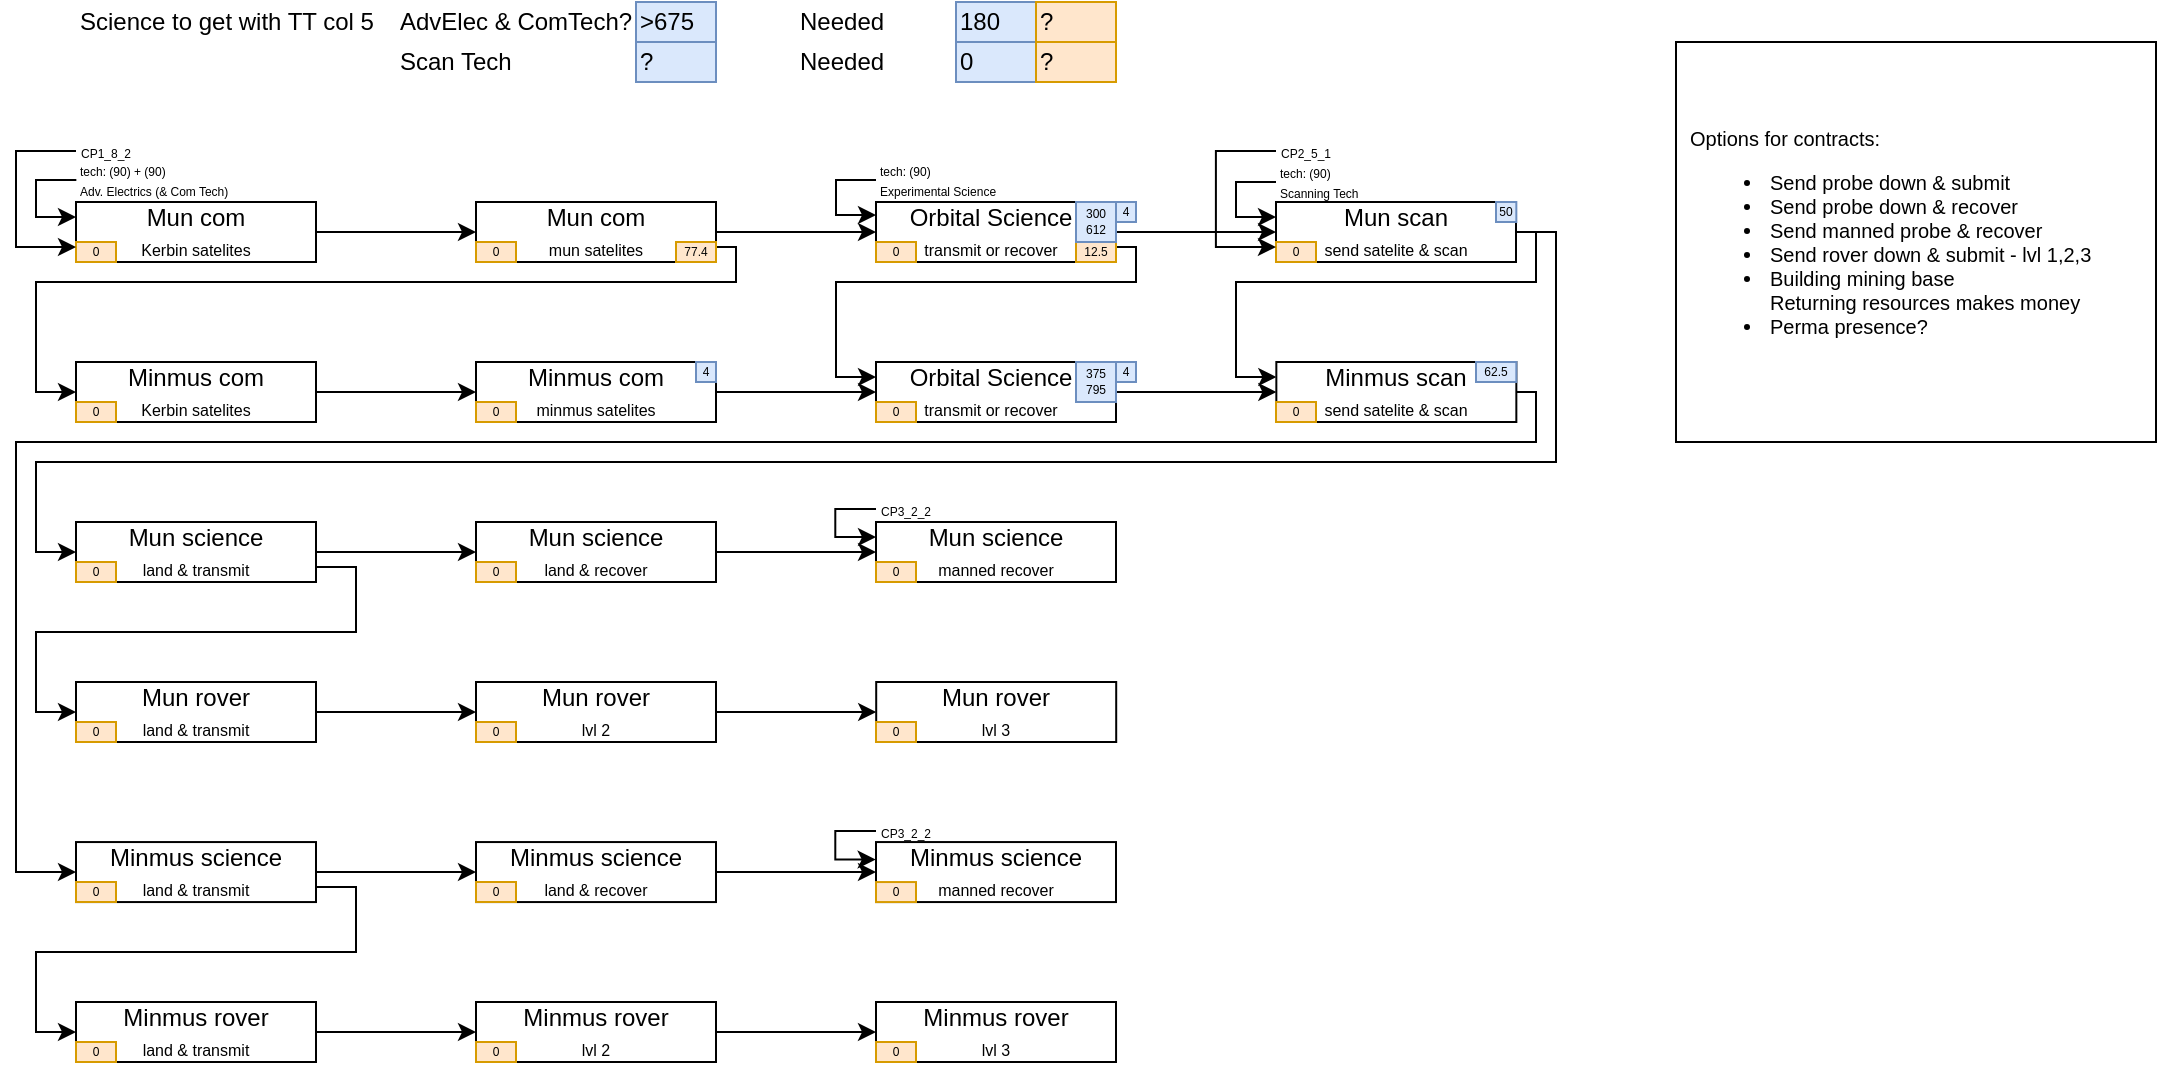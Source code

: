 <mxfile version="13.0.3" type="device"><diagram id="PF5I1SFKJDPYNKRaz8z-" name="Page-1"><mxGraphModel dx="1185" dy="685" grid="1" gridSize="10" guides="1" tooltips="1" connect="1" arrows="1" fold="1" page="1" pageScale="1" pageWidth="1169" pageHeight="827" math="0" shadow="0"><root><mxCell id="0"/><mxCell id="1" parent="0"/><mxCell id="aruIyMYqUh4-oi1N84CP-10" style="edgeStyle=orthogonalEdgeStyle;rounded=0;orthogonalLoop=1;jettySize=auto;html=1;exitX=1;exitY=0.5;exitDx=0;exitDy=0;entryX=0;entryY=0.5;entryDx=0;entryDy=0;" parent="1" source="aruIyMYqUh4-oi1N84CP-1" target="aruIyMYqUh4-oi1N84CP-6" edge="1"><mxGeometry relative="1" as="geometry"/></mxCell><mxCell id="aruIyMYqUh4-oi1N84CP-1" value="Mun com&lt;br&gt;&lt;span style=&quot;font-size: 8px&quot;&gt;Kerbin satelites&lt;/span&gt;" style="rounded=0;whiteSpace=wrap;html=1;" parent="1" vertex="1"><mxGeometry x="80" y="120" width="120" height="30" as="geometry"/></mxCell><mxCell id="aruIyMYqUh4-oi1N84CP-2" value="0" style="text;html=1;strokeColor=#d79b00;fillColor=#ffe6cc;align=center;verticalAlign=middle;whiteSpace=wrap;rounded=0;fontSize=6;" parent="1" vertex="1"><mxGeometry x="80" y="140" width="20" height="10" as="geometry"/></mxCell><mxCell id="aruIyMYqUh4-oi1N84CP-4" style="edgeStyle=orthogonalEdgeStyle;rounded=0;orthogonalLoop=1;jettySize=auto;html=1;exitX=0;exitY=0.5;exitDx=0;exitDy=0;entryX=0;entryY=0.25;entryDx=0;entryDy=0;" parent="1" source="aruIyMYqUh4-oi1N84CP-5" target="aruIyMYqUh4-oi1N84CP-1" edge="1"><mxGeometry relative="1" as="geometry"><Array as="points"><mxPoint x="60" y="109"/><mxPoint x="60" y="128"/></Array><mxPoint x="70" y="128" as="targetPoint"/></mxGeometry></mxCell><mxCell id="aruIyMYqUh4-oi1N84CP-5" value="&lt;font style=&quot;line-height: 100% ; font-size: 6px&quot;&gt;&lt;font style=&quot;font-size: 6px&quot;&gt;tech: (90) + (90)&lt;br&gt;&lt;/font&gt;Adv. Electrics (&amp;amp; Com Tech)&lt;br&gt;&lt;/font&gt;" style="text;html=1;align=left;verticalAlign=middle;whiteSpace=wrap;rounded=0;fontSize=8;spacing=2;" parent="1" vertex="1"><mxGeometry x="80.17" y="99" width="99.83" height="20" as="geometry"/></mxCell><mxCell id="ecVGz-0S6utpo6nOr0Sd-1" style="edgeStyle=orthogonalEdgeStyle;rounded=0;orthogonalLoop=1;jettySize=auto;html=1;exitX=1;exitY=0.75;exitDx=0;exitDy=0;entryX=0;entryY=0.5;entryDx=0;entryDy=0;" parent="1" source="aruIyMYqUh4-oi1N84CP-6" target="aruIyMYqUh4-oi1N84CP-12" edge="1"><mxGeometry relative="1" as="geometry"><Array as="points"><mxPoint x="410" y="143"/><mxPoint x="410" y="160"/><mxPoint x="60" y="160"/><mxPoint x="60" y="215"/></Array></mxGeometry></mxCell><mxCell id="ecVGz-0S6utpo6nOr0Sd-2" style="edgeStyle=orthogonalEdgeStyle;rounded=0;orthogonalLoop=1;jettySize=auto;html=1;exitX=1;exitY=0.5;exitDx=0;exitDy=0;entryX=0;entryY=0.5;entryDx=0;entryDy=0;" parent="1" source="aruIyMYqUh4-oi1N84CP-6" target="aruIyMYqUh4-oi1N84CP-17" edge="1"><mxGeometry relative="1" as="geometry"/></mxCell><mxCell id="aruIyMYqUh4-oi1N84CP-6" value="Mun com&lt;br&gt;&lt;span style=&quot;font-size: 8px&quot;&gt;mun satelites&lt;/span&gt;" style="rounded=0;whiteSpace=wrap;html=1;" parent="1" vertex="1"><mxGeometry x="280" y="120" width="120" height="30" as="geometry"/></mxCell><mxCell id="aruIyMYqUh4-oi1N84CP-7" value="0" style="text;html=1;strokeColor=#d79b00;fillColor=#ffe6cc;align=center;verticalAlign=middle;whiteSpace=wrap;rounded=0;fontSize=6;" parent="1" vertex="1"><mxGeometry x="280" y="140" width="20" height="10" as="geometry"/></mxCell><mxCell id="aruIyMYqUh4-oi1N84CP-11" style="edgeStyle=orthogonalEdgeStyle;rounded=0;orthogonalLoop=1;jettySize=auto;html=1;exitX=1;exitY=0.5;exitDx=0;exitDy=0;entryX=0;entryY=0.5;entryDx=0;entryDy=0;" parent="1" source="aruIyMYqUh4-oi1N84CP-12" target="aruIyMYqUh4-oi1N84CP-14" edge="1"><mxGeometry relative="1" as="geometry"/></mxCell><mxCell id="aruIyMYqUh4-oi1N84CP-12" value="Minmus com&lt;br&gt;&lt;span style=&quot;font-size: 8px&quot;&gt;Kerbin satelites&lt;/span&gt;" style="rounded=0;whiteSpace=wrap;html=1;" parent="1" vertex="1"><mxGeometry x="80" y="200" width="120" height="30" as="geometry"/></mxCell><mxCell id="aruIyMYqUh4-oi1N84CP-13" value="0" style="text;html=1;strokeColor=#d79b00;fillColor=#ffe6cc;align=center;verticalAlign=middle;whiteSpace=wrap;rounded=0;fontSize=6;" parent="1" vertex="1"><mxGeometry x="80" y="220" width="20" height="10" as="geometry"/></mxCell><mxCell id="ecVGz-0S6utpo6nOr0Sd-5" style="edgeStyle=orthogonalEdgeStyle;rounded=0;orthogonalLoop=1;jettySize=auto;html=1;exitX=1;exitY=0.5;exitDx=0;exitDy=0;entryX=0;entryY=0.5;entryDx=0;entryDy=0;" parent="1" source="aruIyMYqUh4-oi1N84CP-14" target="aruIyMYqUh4-oi1N84CP-19" edge="1"><mxGeometry relative="1" as="geometry"/></mxCell><mxCell id="aruIyMYqUh4-oi1N84CP-14" value="Minmus com&lt;br&gt;&lt;span style=&quot;font-size: 8px&quot;&gt;minmus satelites&lt;/span&gt;" style="rounded=0;whiteSpace=wrap;html=1;" parent="1" vertex="1"><mxGeometry x="280" y="200" width="120" height="30" as="geometry"/></mxCell><mxCell id="aruIyMYqUh4-oi1N84CP-15" value="0" style="text;html=1;strokeColor=#d79b00;fillColor=#ffe6cc;align=center;verticalAlign=middle;whiteSpace=wrap;rounded=0;fontSize=6;" parent="1" vertex="1"><mxGeometry x="280" y="220" width="20" height="10" as="geometry"/></mxCell><mxCell id="ecVGz-0S6utpo6nOr0Sd-3" style="edgeStyle=orthogonalEdgeStyle;rounded=0;orthogonalLoop=1;jettySize=auto;html=1;exitX=1;exitY=0.5;exitDx=0;exitDy=0;entryX=0;entryY=0.5;entryDx=0;entryDy=0;" parent="1" source="aruIyMYqUh4-oi1N84CP-17" target="aruIyMYqUh4-oi1N84CP-23" edge="1"><mxGeometry relative="1" as="geometry"/></mxCell><mxCell id="ecVGz-0S6utpo6nOr0Sd-4" style="edgeStyle=orthogonalEdgeStyle;rounded=0;orthogonalLoop=1;jettySize=auto;html=1;exitX=1;exitY=0.75;exitDx=0;exitDy=0;entryX=0;entryY=0.25;entryDx=0;entryDy=0;" parent="1" source="aruIyMYqUh4-oi1N84CP-17" target="aruIyMYqUh4-oi1N84CP-19" edge="1"><mxGeometry relative="1" as="geometry"><Array as="points"><mxPoint x="610" y="143"/><mxPoint x="610" y="160"/><mxPoint x="460" y="160"/><mxPoint x="460" y="207"/></Array></mxGeometry></mxCell><mxCell id="aruIyMYqUh4-oi1N84CP-17" value="Orbital Science&lt;br&gt;&lt;span style=&quot;font-size: 8px&quot;&gt;transmit or recover&lt;/span&gt;" style="rounded=0;whiteSpace=wrap;html=1;spacingLeft=-5;" parent="1" vertex="1"><mxGeometry x="480" y="120" width="120" height="30" as="geometry"/></mxCell><mxCell id="aruIyMYqUh4-oi1N84CP-18" value="0" style="text;html=1;strokeColor=#d79b00;fillColor=#ffe6cc;align=center;verticalAlign=middle;whiteSpace=wrap;rounded=0;fontSize=6;" parent="1" vertex="1"><mxGeometry x="480" y="140" width="20" height="10" as="geometry"/></mxCell><mxCell id="ecVGz-0S6utpo6nOr0Sd-7" style="edgeStyle=orthogonalEdgeStyle;rounded=0;orthogonalLoop=1;jettySize=auto;html=1;exitX=1;exitY=0.5;exitDx=0;exitDy=0;entryX=0;entryY=0.5;entryDx=0;entryDy=0;" parent="1" source="aruIyMYqUh4-oi1N84CP-19" target="aruIyMYqUh4-oi1N84CP-29" edge="1"><mxGeometry relative="1" as="geometry"/></mxCell><mxCell id="aruIyMYqUh4-oi1N84CP-19" value="Orbital Science&lt;br&gt;&lt;span style=&quot;font-size: 8px&quot;&gt;transmit or recover&lt;/span&gt;" style="rounded=0;whiteSpace=wrap;html=1;spacingLeft=-5;" parent="1" vertex="1"><mxGeometry x="480" y="200" width="120" height="30" as="geometry"/></mxCell><mxCell id="aruIyMYqUh4-oi1N84CP-22" value="0" style="text;html=1;strokeColor=#d79b00;fillColor=#ffe6cc;align=center;verticalAlign=middle;whiteSpace=wrap;rounded=0;fontSize=6;" parent="1" vertex="1"><mxGeometry x="480" y="220" width="20" height="10" as="geometry"/></mxCell><mxCell id="ecVGz-0S6utpo6nOr0Sd-6" style="edgeStyle=orthogonalEdgeStyle;rounded=0;orthogonalLoop=1;jettySize=auto;html=1;exitX=1;exitY=0.5;exitDx=0;exitDy=0;entryX=0;entryY=0.25;entryDx=0;entryDy=0;" parent="1" source="aruIyMYqUh4-oi1N84CP-23" target="aruIyMYqUh4-oi1N84CP-29" edge="1"><mxGeometry relative="1" as="geometry"><Array as="points"><mxPoint x="810" y="135"/><mxPoint x="810" y="160"/><mxPoint x="660" y="160"/><mxPoint x="660" y="207"/></Array></mxGeometry></mxCell><mxCell id="NBybClgbumrLVVxr1XV5-14" style="edgeStyle=orthogonalEdgeStyle;rounded=0;orthogonalLoop=1;jettySize=auto;html=1;exitX=1;exitY=0.5;exitDx=0;exitDy=0;entryX=0;entryY=0.5;entryDx=0;entryDy=0;" edge="1" parent="1" source="aruIyMYqUh4-oi1N84CP-23" target="NBybClgbumrLVVxr1XV5-4"><mxGeometry relative="1" as="geometry"><Array as="points"><mxPoint x="820" y="135"/><mxPoint x="820" y="250"/><mxPoint x="60" y="250"/><mxPoint x="60" y="295"/></Array></mxGeometry></mxCell><mxCell id="aruIyMYqUh4-oi1N84CP-23" value="Mun scan&lt;br&gt;&lt;span style=&quot;font-size: 8px&quot;&gt;send satelite &amp;amp; scan&lt;/span&gt;" style="rounded=0;whiteSpace=wrap;html=1;" parent="1" vertex="1"><mxGeometry x="680" y="120" width="120" height="30" as="geometry"/></mxCell><mxCell id="aruIyMYqUh4-oi1N84CP-24" value="0" style="text;html=1;strokeColor=#d79b00;fillColor=#ffe6cc;align=center;verticalAlign=middle;whiteSpace=wrap;rounded=0;fontSize=6;" parent="1" vertex="1"><mxGeometry x="680" y="140" width="20" height="10" as="geometry"/></mxCell><mxCell id="aruIyMYqUh4-oi1N84CP-25" style="edgeStyle=orthogonalEdgeStyle;rounded=0;orthogonalLoop=1;jettySize=auto;html=1;exitX=0;exitY=0.5;exitDx=0;exitDy=0;entryX=0;entryY=0.25;entryDx=0;entryDy=0;" parent="1" source="aruIyMYqUh4-oi1N84CP-26" target="aruIyMYqUh4-oi1N84CP-23" edge="1"><mxGeometry relative="1" as="geometry"><Array as="points"><mxPoint x="660" y="110"/><mxPoint x="660" y="127"/></Array><mxPoint x="670" y="128" as="targetPoint"/></mxGeometry></mxCell><mxCell id="aruIyMYqUh4-oi1N84CP-26" value="&lt;font style=&quot;line-height: 100% ; font-size: 6px&quot;&gt;&lt;font style=&quot;font-size: 6px&quot;&gt;tech: (90)&lt;br&gt;&lt;/font&gt;Scanning Tech&lt;br&gt;&lt;/font&gt;" style="text;html=1;align=left;verticalAlign=middle;whiteSpace=wrap;rounded=0;fontSize=8;spacing=2;" parent="1" vertex="1"><mxGeometry x="680" y="100" width="119.83" height="20" as="geometry"/></mxCell><mxCell id="NBybClgbumrLVVxr1XV5-15" style="edgeStyle=orthogonalEdgeStyle;rounded=0;orthogonalLoop=1;jettySize=auto;html=1;exitX=1;exitY=0.5;exitDx=0;exitDy=0;entryX=0;entryY=0.5;entryDx=0;entryDy=0;" edge="1" parent="1" source="aruIyMYqUh4-oi1N84CP-29" target="NBybClgbumrLVVxr1XV5-2"><mxGeometry relative="1" as="geometry"><Array as="points"><mxPoint x="810" y="215"/><mxPoint x="810" y="240"/><mxPoint x="50" y="240"/><mxPoint x="50" y="455"/></Array></mxGeometry></mxCell><mxCell id="aruIyMYqUh4-oi1N84CP-29" value="Minmus scan&lt;br&gt;&lt;span style=&quot;font-size: 8px&quot;&gt;send satelite &amp;amp; scan&lt;/span&gt;" style="rounded=0;whiteSpace=wrap;html=1;" parent="1" vertex="1"><mxGeometry x="680.17" y="200" width="120" height="30" as="geometry"/></mxCell><mxCell id="aruIyMYqUh4-oi1N84CP-31" value="0" style="text;html=1;strokeColor=#d79b00;fillColor=#ffe6cc;align=center;verticalAlign=middle;whiteSpace=wrap;rounded=0;fontSize=6;" parent="1" vertex="1"><mxGeometry x="680" y="220" width="20" height="10" as="geometry"/></mxCell><mxCell id="KdG9kF5DjLLoERDSMT-q-3" value="Science to get with TT col 5" style="text;html=1;strokeColor=none;fillColor=none;align=left;verticalAlign=middle;whiteSpace=wrap;rounded=0;fontColor=#000000;" parent="1" vertex="1"><mxGeometry x="80" y="20" width="160" height="20" as="geometry"/></mxCell><mxCell id="KdG9kF5DjLLoERDSMT-q-4" value="&amp;gt;675" style="text;html=1;strokeColor=#6c8ebf;fillColor=#dae8fc;align=left;verticalAlign=middle;whiteSpace=wrap;rounded=0;" parent="1" vertex="1"><mxGeometry x="360" y="20" width="40" height="20" as="geometry"/></mxCell><mxCell id="KdG9kF5DjLLoERDSMT-q-7" value="Needed" style="text;html=1;strokeColor=none;fillColor=none;align=left;verticalAlign=middle;whiteSpace=wrap;rounded=0;fontColor=#000000;" parent="1" vertex="1"><mxGeometry x="440" y="20" width="80" height="20" as="geometry"/></mxCell><mxCell id="KdG9kF5DjLLoERDSMT-q-8" value="180" style="text;html=1;strokeColor=#6c8ebf;fillColor=#dae8fc;align=left;verticalAlign=middle;whiteSpace=wrap;rounded=0;" parent="1" vertex="1"><mxGeometry x="520" y="20" width="40" height="20" as="geometry"/></mxCell><mxCell id="KdG9kF5DjLLoERDSMT-q-9" value="AdvElec &amp;amp; ComTech?" style="text;html=1;strokeColor=none;fillColor=none;align=left;verticalAlign=middle;whiteSpace=wrap;rounded=0;fontColor=#000000;" parent="1" vertex="1"><mxGeometry x="240" y="20" width="120" height="20" as="geometry"/></mxCell><mxCell id="KdG9kF5DjLLoERDSMT-q-10" value="?" style="text;html=1;strokeColor=#d79b00;fillColor=#ffe6cc;align=left;verticalAlign=middle;whiteSpace=wrap;rounded=0;" parent="1" vertex="1"><mxGeometry x="560" y="20" width="40" height="20" as="geometry"/></mxCell><mxCell id="KdG9kF5DjLLoERDSMT-q-11" value="Scan Tech" style="text;html=1;strokeColor=none;fillColor=none;align=left;verticalAlign=middle;whiteSpace=wrap;rounded=0;fontColor=#000000;" parent="1" vertex="1"><mxGeometry x="240.17" y="40" width="120" height="20" as="geometry"/></mxCell><mxCell id="KdG9kF5DjLLoERDSMT-q-12" value="?" style="text;html=1;strokeColor=#6c8ebf;fillColor=#dae8fc;align=left;verticalAlign=middle;whiteSpace=wrap;rounded=0;" parent="1" vertex="1"><mxGeometry x="360" y="40" width="40" height="20" as="geometry"/></mxCell><mxCell id="KdG9kF5DjLLoERDSMT-q-13" value="0" style="text;html=1;strokeColor=#6c8ebf;fillColor=#dae8fc;align=left;verticalAlign=middle;whiteSpace=wrap;rounded=0;" parent="1" vertex="1"><mxGeometry x="520" y="40" width="40" height="20" as="geometry"/></mxCell><mxCell id="KdG9kF5DjLLoERDSMT-q-14" value="?" style="text;html=1;strokeColor=#d79b00;fillColor=#ffe6cc;align=left;verticalAlign=middle;whiteSpace=wrap;rounded=0;" parent="1" vertex="1"><mxGeometry x="560" y="40" width="40" height="20" as="geometry"/></mxCell><mxCell id="KdG9kF5DjLLoERDSMT-q-15" value="Needed" style="text;html=1;strokeColor=none;fillColor=none;align=left;verticalAlign=middle;whiteSpace=wrap;rounded=0;fontColor=#000000;" parent="1" vertex="1"><mxGeometry x="440" y="40" width="80" height="20" as="geometry"/></mxCell><mxCell id="KdG9kF5DjLLoERDSMT-q-18" style="edgeStyle=orthogonalEdgeStyle;rounded=0;orthogonalLoop=1;jettySize=auto;html=1;exitX=0;exitY=0.5;exitDx=0;exitDy=0;entryX=0;entryY=0.75;entryDx=0;entryDy=0;" parent="1" source="KdG9kF5DjLLoERDSMT-q-19" edge="1"><mxGeometry relative="1" as="geometry"><mxPoint x="80" y="142.5" as="targetPoint"/><Array as="points"><mxPoint x="50" y="95"/><mxPoint x="50" y="142"/></Array></mxGeometry></mxCell><mxCell id="KdG9kF5DjLLoERDSMT-q-19" value="&lt;span style=&quot;font-size: 6px ; text-align: left&quot;&gt;CP1_8_2&lt;/span&gt;" style="text;html=1;strokeColor=none;fillColor=none;align=center;verticalAlign=middle;whiteSpace=wrap;rounded=0;fontSize=8;" parent="1" vertex="1"><mxGeometry x="80" y="90" width="30" height="9" as="geometry"/></mxCell><mxCell id="ieQLy_O9Dd4uZMjYwNmu-3" value="77.4" style="text;html=1;strokeColor=#d79b00;fillColor=#ffe6cc;align=center;verticalAlign=middle;whiteSpace=wrap;rounded=0;fontSize=6;" parent="1" vertex="1"><mxGeometry x="380" y="140" width="20" height="10" as="geometry"/></mxCell><mxCell id="ieQLy_O9Dd4uZMjYwNmu-4" value="4" style="text;html=1;strokeColor=#6c8ebf;fillColor=#dae8fc;align=center;verticalAlign=middle;whiteSpace=wrap;rounded=0;fontSize=6;" parent="1" vertex="1"><mxGeometry x="600" y="120" width="10" height="10" as="geometry"/></mxCell><mxCell id="ieQLy_O9Dd4uZMjYwNmu-5" style="edgeStyle=orthogonalEdgeStyle;rounded=0;orthogonalLoop=1;jettySize=auto;html=1;exitX=0;exitY=0.5;exitDx=0;exitDy=0;entryX=0;entryY=0.25;entryDx=0;entryDy=0;" parent="1" source="ieQLy_O9Dd4uZMjYwNmu-6" edge="1"><mxGeometry relative="1" as="geometry"><Array as="points"><mxPoint x="460" y="109"/><mxPoint x="460" y="126"/></Array><mxPoint x="480" y="126.5" as="targetPoint"/></mxGeometry></mxCell><mxCell id="ieQLy_O9Dd4uZMjYwNmu-6" value="&lt;font style=&quot;line-height: 100% ; font-size: 6px&quot;&gt;&lt;font style=&quot;font-size: 6px&quot;&gt;tech: (90)&lt;br&gt;&lt;/font&gt;Experimental Science&lt;br&gt;&lt;/font&gt;" style="text;html=1;align=left;verticalAlign=middle;whiteSpace=wrap;rounded=0;fontSize=8;spacing=2;" parent="1" vertex="1"><mxGeometry x="480" y="99" width="119.83" height="20" as="geometry"/></mxCell><mxCell id="ieQLy_O9Dd4uZMjYwNmu-7" value="12.5" style="text;html=1;strokeColor=#d79b00;fillColor=#ffe6cc;align=center;verticalAlign=middle;whiteSpace=wrap;rounded=0;fontSize=6;" parent="1" vertex="1"><mxGeometry x="580" y="140" width="20" height="10" as="geometry"/></mxCell><mxCell id="ieQLy_O9Dd4uZMjYwNmu-9" value="300&lt;br&gt;612" style="text;html=1;strokeColor=#6c8ebf;fillColor=#dae8fc;align=center;verticalAlign=middle;whiteSpace=wrap;rounded=0;fontSize=6;" parent="1" vertex="1"><mxGeometry x="580" y="120" width="20" height="20" as="geometry"/></mxCell><mxCell id="ieQLy_O9Dd4uZMjYwNmu-10" value="375&lt;br&gt;795" style="text;html=1;strokeColor=#6c8ebf;fillColor=#dae8fc;align=center;verticalAlign=middle;whiteSpace=wrap;rounded=0;fontSize=6;" parent="1" vertex="1"><mxGeometry x="580" y="200" width="20" height="20" as="geometry"/></mxCell><mxCell id="ieQLy_O9Dd4uZMjYwNmu-11" style="edgeStyle=orthogonalEdgeStyle;rounded=0;orthogonalLoop=1;jettySize=auto;html=1;exitX=0;exitY=0.5;exitDx=0;exitDy=0;entryX=0;entryY=0.75;entryDx=0;entryDy=0;" parent="1" source="ieQLy_O9Dd4uZMjYwNmu-12" edge="1"><mxGeometry relative="1" as="geometry"><mxPoint x="679.97" y="142.5" as="targetPoint"/><Array as="points"><mxPoint x="649.97" y="95"/><mxPoint x="649.97" y="142"/></Array></mxGeometry></mxCell><mxCell id="ieQLy_O9Dd4uZMjYwNmu-12" value="&lt;span style=&quot;font-size: 6px ; text-align: left&quot;&gt;CP2_5_1&lt;/span&gt;" style="text;html=1;strokeColor=none;fillColor=none;align=center;verticalAlign=middle;whiteSpace=wrap;rounded=0;fontSize=8;" parent="1" vertex="1"><mxGeometry x="680" y="90" width="30" height="9" as="geometry"/></mxCell><mxCell id="OFagyIPy4Ug63H3YDO9m-3" value="4" style="text;html=1;strokeColor=#6c8ebf;fillColor=#dae8fc;align=center;verticalAlign=middle;whiteSpace=wrap;rounded=0;fontSize=6;" parent="1" vertex="1"><mxGeometry x="390" y="200" width="10" height="10" as="geometry"/></mxCell><mxCell id="2pKfKb4IfcIpptLe-5Yb-1" value="4" style="text;html=1;strokeColor=#6c8ebf;fillColor=#dae8fc;align=center;verticalAlign=middle;whiteSpace=wrap;rounded=0;fontSize=6;" parent="1" vertex="1"><mxGeometry x="600" y="200" width="10" height="10" as="geometry"/></mxCell><mxCell id="2pKfKb4IfcIpptLe-5Yb-2" value="50" style="text;html=1;strokeColor=#6c8ebf;fillColor=#dae8fc;align=center;verticalAlign=middle;whiteSpace=wrap;rounded=0;fontSize=6;" parent="1" vertex="1"><mxGeometry x="790" y="120" width="10.17" height="10" as="geometry"/></mxCell><mxCell id="2pKfKb4IfcIpptLe-5Yb-3" value="62.5" style="text;html=1;strokeColor=#6c8ebf;fillColor=#dae8fc;align=center;verticalAlign=middle;whiteSpace=wrap;rounded=0;fontSize=6;" parent="1" vertex="1"><mxGeometry x="780" y="200" width="20.17" height="10" as="geometry"/></mxCell><mxCell id="NBybClgbumrLVVxr1XV5-1" value="&lt;font style=&quot;font-size: 10px&quot;&gt;Options for contracts:&lt;br style=&quot;font-size: 10px&quot;&gt;&lt;/font&gt;&lt;ul style=&quot;font-size: 10px&quot;&gt;&lt;li style=&quot;font-size: 10px&quot;&gt;Send probe down &amp;amp; submit&lt;/li&gt;&lt;li style=&quot;font-size: 10px&quot;&gt;Send probe down &amp;amp; recover&lt;/li&gt;&lt;li&gt;Send manned probe &amp;amp; recover&lt;/li&gt;&lt;li&gt;Send rover down &amp;amp; submit - lvl 1,2,3&lt;/li&gt;&lt;li&gt;Building mining base&lt;br&gt;Returning resources makes money&lt;/li&gt;&lt;li&gt;Perma presence?&lt;/li&gt;&lt;/ul&gt;" style="rounded=0;whiteSpace=wrap;html=1;align=left;fontSize=10;spacingLeft=5;" vertex="1" parent="1"><mxGeometry x="880" y="40" width="240" height="200" as="geometry"/></mxCell><mxCell id="NBybClgbumrLVVxr1XV5-29" style="edgeStyle=orthogonalEdgeStyle;rounded=0;orthogonalLoop=1;jettySize=auto;html=1;exitX=1;exitY=0.75;exitDx=0;exitDy=0;entryX=0;entryY=0.5;entryDx=0;entryDy=0;" edge="1" parent="1" source="NBybClgbumrLVVxr1XV5-2" target="NBybClgbumrLVVxr1XV5-26"><mxGeometry relative="1" as="geometry"/></mxCell><mxCell id="NBybClgbumrLVVxr1XV5-2" value="Minmus science&lt;br&gt;&lt;span style=&quot;font-size: 8px&quot;&gt;land &amp;amp; transmit&lt;/span&gt;" style="rounded=0;whiteSpace=wrap;html=1;" vertex="1" parent="1"><mxGeometry x="80" y="440.03" width="120" height="30" as="geometry"/></mxCell><mxCell id="NBybClgbumrLVVxr1XV5-3" value="0" style="text;html=1;strokeColor=#d79b00;fillColor=#ffe6cc;align=center;verticalAlign=middle;whiteSpace=wrap;rounded=0;fontSize=6;" vertex="1" parent="1"><mxGeometry x="80" y="460" width="20" height="10" as="geometry"/></mxCell><mxCell id="NBybClgbumrLVVxr1XV5-28" style="edgeStyle=orthogonalEdgeStyle;rounded=0;orthogonalLoop=1;jettySize=auto;html=1;exitX=1;exitY=0.75;exitDx=0;exitDy=0;entryX=0;entryY=0.5;entryDx=0;entryDy=0;" edge="1" parent="1" source="NBybClgbumrLVVxr1XV5-4" target="NBybClgbumrLVVxr1XV5-24"><mxGeometry relative="1" as="geometry"/></mxCell><mxCell id="NBybClgbumrLVVxr1XV5-4" value="Mun science&lt;br&gt;&lt;span style=&quot;font-size: 8px&quot;&gt;land &amp;amp; transmit&lt;/span&gt;" style="rounded=0;whiteSpace=wrap;html=1;" vertex="1" parent="1"><mxGeometry x="80" y="280" width="120" height="30" as="geometry"/></mxCell><mxCell id="NBybClgbumrLVVxr1XV5-5" value="0" style="text;html=1;strokeColor=#d79b00;fillColor=#ffe6cc;align=center;verticalAlign=middle;whiteSpace=wrap;rounded=0;fontSize=6;" vertex="1" parent="1"><mxGeometry x="80" y="300" width="20" height="10" as="geometry"/></mxCell><mxCell id="NBybClgbumrLVVxr1XV5-19" style="edgeStyle=orthogonalEdgeStyle;rounded=0;orthogonalLoop=1;jettySize=auto;html=1;exitX=1;exitY=0.5;exitDx=0;exitDy=0;entryX=0;entryY=0.5;entryDx=0;entryDy=0;" edge="1" parent="1" source="NBybClgbumrLVVxr1XV5-6" target="NBybClgbumrLVVxr1XV5-10"><mxGeometry relative="1" as="geometry"/></mxCell><mxCell id="NBybClgbumrLVVxr1XV5-6" value="Minmus science&lt;br&gt;&lt;span style=&quot;font-size: 8px&quot;&gt;land &amp;amp; recover&lt;/span&gt;" style="rounded=0;whiteSpace=wrap;html=1;" vertex="1" parent="1"><mxGeometry x="280" y="440.03" width="120" height="30" as="geometry"/></mxCell><mxCell id="NBybClgbumrLVVxr1XV5-7" value="0" style="text;html=1;strokeColor=#d79b00;fillColor=#ffe6cc;align=center;verticalAlign=middle;whiteSpace=wrap;rounded=0;fontSize=6;" vertex="1" parent="1"><mxGeometry x="280" y="460" width="20" height="10" as="geometry"/></mxCell><mxCell id="NBybClgbumrLVVxr1XV5-18" style="edgeStyle=orthogonalEdgeStyle;rounded=0;orthogonalLoop=1;jettySize=auto;html=1;exitX=1;exitY=0.5;exitDx=0;exitDy=0;entryX=0;entryY=0.5;entryDx=0;entryDy=0;" edge="1" parent="1" source="NBybClgbumrLVVxr1XV5-8" target="NBybClgbumrLVVxr1XV5-12"><mxGeometry relative="1" as="geometry"/></mxCell><mxCell id="NBybClgbumrLVVxr1XV5-8" value="Mun science&lt;br&gt;&lt;span style=&quot;font-size: 8px&quot;&gt;land &amp;amp; recover&lt;/span&gt;" style="rounded=0;whiteSpace=wrap;html=1;" vertex="1" parent="1"><mxGeometry x="280" y="280" width="120" height="30" as="geometry"/></mxCell><mxCell id="NBybClgbumrLVVxr1XV5-9" value="0" style="text;html=1;strokeColor=#d79b00;fillColor=#ffe6cc;align=center;verticalAlign=middle;whiteSpace=wrap;rounded=0;fontSize=6;" vertex="1" parent="1"><mxGeometry x="280" y="300" width="20" height="10" as="geometry"/></mxCell><mxCell id="NBybClgbumrLVVxr1XV5-10" value="Minmus science&lt;br&gt;&lt;span style=&quot;font-size: 8px&quot;&gt;manned recover&lt;/span&gt;" style="rounded=0;whiteSpace=wrap;html=1;" vertex="1" parent="1"><mxGeometry x="480" y="440.03" width="120" height="30" as="geometry"/></mxCell><mxCell id="NBybClgbumrLVVxr1XV5-11" value="0" style="text;html=1;strokeColor=#d79b00;fillColor=#ffe6cc;align=center;verticalAlign=middle;whiteSpace=wrap;rounded=0;fontSize=6;" vertex="1" parent="1"><mxGeometry x="480" y="460.03" width="20" height="10" as="geometry"/></mxCell><mxCell id="NBybClgbumrLVVxr1XV5-12" value="Mun science&lt;br&gt;&lt;span style=&quot;font-size: 8px&quot;&gt;manned recover&lt;/span&gt;" style="rounded=0;whiteSpace=wrap;html=1;" vertex="1" parent="1"><mxGeometry x="480" y="280" width="120" height="30" as="geometry"/></mxCell><mxCell id="NBybClgbumrLVVxr1XV5-13" value="0" style="text;html=1;strokeColor=#d79b00;fillColor=#ffe6cc;align=center;verticalAlign=middle;whiteSpace=wrap;rounded=0;fontSize=6;" vertex="1" parent="1"><mxGeometry x="480" y="300" width="20" height="10" as="geometry"/></mxCell><mxCell id="NBybClgbumrLVVxr1XV5-20" style="edgeStyle=orthogonalEdgeStyle;rounded=0;orthogonalLoop=1;jettySize=auto;html=1;exitX=0;exitY=0.5;exitDx=0;exitDy=0;entryX=0;entryY=0.25;entryDx=0;entryDy=0;" edge="1" parent="1" source="NBybClgbumrLVVxr1XV5-21" target="NBybClgbumrLVVxr1XV5-12"><mxGeometry relative="1" as="geometry"><mxPoint x="459.66" y="288" as="targetPoint"/><Array as="points"><mxPoint x="459.66" y="274"/><mxPoint x="459.66" y="287"/></Array></mxGeometry></mxCell><mxCell id="NBybClgbumrLVVxr1XV5-21" value="&lt;span style=&quot;font-size: 6px ; text-align: left&quot;&gt;CP3_2_2&lt;/span&gt;" style="text;html=1;strokeColor=none;fillColor=none;align=center;verticalAlign=middle;whiteSpace=wrap;rounded=0;fontSize=8;" vertex="1" parent="1"><mxGeometry x="480" y="269" width="30" height="9" as="geometry"/></mxCell><mxCell id="NBybClgbumrLVVxr1XV5-22" style="edgeStyle=orthogonalEdgeStyle;rounded=0;orthogonalLoop=1;jettySize=auto;html=1;exitX=0;exitY=0.5;exitDx=0;exitDy=0;entryX=0;entryY=0.25;entryDx=0;entryDy=0;" edge="1" parent="1" source="NBybClgbumrLVVxr1XV5-23"><mxGeometry relative="1" as="geometry"><mxPoint x="479.83" y="448.79" as="targetPoint"/><Array as="points"><mxPoint x="459.66" y="434.29"/><mxPoint x="459.66" y="448.29"/></Array></mxGeometry></mxCell><mxCell id="NBybClgbumrLVVxr1XV5-23" value="&lt;span style=&quot;font-size: 6px ; text-align: left&quot;&gt;CP3_2_2&lt;/span&gt;" style="text;html=1;strokeColor=none;fillColor=none;align=center;verticalAlign=middle;whiteSpace=wrap;rounded=0;fontSize=8;" vertex="1" parent="1"><mxGeometry x="480" y="430" width="30" height="9" as="geometry"/></mxCell><mxCell id="NBybClgbumrLVVxr1XV5-30" style="edgeStyle=orthogonalEdgeStyle;rounded=0;orthogonalLoop=1;jettySize=auto;html=1;exitX=1;exitY=0.5;exitDx=0;exitDy=0;entryX=0;entryY=0.5;entryDx=0;entryDy=0;" edge="1" parent="1" source="NBybClgbumrLVVxr1XV5-4" target="NBybClgbumrLVVxr1XV5-8"><mxGeometry relative="1" as="geometry"><mxPoint x="250" y="295" as="targetPoint"/><Array as="points"/></mxGeometry></mxCell><mxCell id="NBybClgbumrLVVxr1XV5-36" style="edgeStyle=orthogonalEdgeStyle;rounded=0;orthogonalLoop=1;jettySize=auto;html=1;exitX=1;exitY=0.5;exitDx=0;exitDy=0;entryX=0;entryY=0.5;entryDx=0;entryDy=0;" edge="1" parent="1" source="NBybClgbumrLVVxr1XV5-24" target="NBybClgbumrLVVxr1XV5-32"><mxGeometry relative="1" as="geometry"/></mxCell><mxCell id="NBybClgbumrLVVxr1XV5-24" value="Mun rover&lt;br&gt;&lt;span style=&quot;font-size: 8px&quot;&gt;land &amp;amp; transmit&lt;/span&gt;" style="rounded=0;whiteSpace=wrap;html=1;" vertex="1" parent="1"><mxGeometry x="80" y="360" width="120" height="30" as="geometry"/></mxCell><mxCell id="NBybClgbumrLVVxr1XV5-25" value="0" style="text;html=1;strokeColor=#d79b00;fillColor=#ffe6cc;align=center;verticalAlign=middle;whiteSpace=wrap;rounded=0;fontSize=6;" vertex="1" parent="1"><mxGeometry x="80" y="380" width="20" height="10" as="geometry"/></mxCell><mxCell id="NBybClgbumrLVVxr1XV5-31" style="edgeStyle=orthogonalEdgeStyle;rounded=0;orthogonalLoop=1;jettySize=auto;html=1;exitX=1;exitY=0.5;exitDx=0;exitDy=0;entryX=0;entryY=0.5;entryDx=0;entryDy=0;" edge="1" parent="1" source="NBybClgbumrLVVxr1XV5-2" target="NBybClgbumrLVVxr1XV5-6"><mxGeometry relative="1" as="geometry"><Array as="points"><mxPoint x="250" y="455"/><mxPoint x="250" y="455"/></Array></mxGeometry></mxCell><mxCell id="NBybClgbumrLVVxr1XV5-42" style="edgeStyle=orthogonalEdgeStyle;rounded=0;orthogonalLoop=1;jettySize=auto;html=1;exitX=1;exitY=0.5;exitDx=0;exitDy=0;entryX=0;entryY=0.5;entryDx=0;entryDy=0;" edge="1" parent="1" source="NBybClgbumrLVVxr1XV5-26" target="NBybClgbumrLVVxr1XV5-38"><mxGeometry relative="1" as="geometry"/></mxCell><mxCell id="NBybClgbumrLVVxr1XV5-26" value="Minmus rover&lt;br&gt;&lt;span style=&quot;font-size: 8px&quot;&gt;land &amp;amp; transmit&lt;/span&gt;" style="rounded=0;whiteSpace=wrap;html=1;" vertex="1" parent="1"><mxGeometry x="80" y="520" width="120" height="30" as="geometry"/></mxCell><mxCell id="NBybClgbumrLVVxr1XV5-27" value="0" style="text;html=1;strokeColor=#d79b00;fillColor=#ffe6cc;align=center;verticalAlign=middle;whiteSpace=wrap;rounded=0;fontSize=6;" vertex="1" parent="1"><mxGeometry x="80" y="540" width="20" height="10" as="geometry"/></mxCell><mxCell id="NBybClgbumrLVVxr1XV5-37" style="edgeStyle=orthogonalEdgeStyle;rounded=0;orthogonalLoop=1;jettySize=auto;html=1;exitX=1;exitY=0.5;exitDx=0;exitDy=0;entryX=0;entryY=0.5;entryDx=0;entryDy=0;" edge="1" parent="1" source="NBybClgbumrLVVxr1XV5-32" target="NBybClgbumrLVVxr1XV5-34"><mxGeometry relative="1" as="geometry"/></mxCell><mxCell id="NBybClgbumrLVVxr1XV5-32" value="Mun rover&lt;br&gt;&lt;span style=&quot;font-size: 8px&quot;&gt;lvl 2&lt;/span&gt;" style="rounded=0;whiteSpace=wrap;html=1;" vertex="1" parent="1"><mxGeometry x="280" y="360" width="120" height="30" as="geometry"/></mxCell><mxCell id="NBybClgbumrLVVxr1XV5-33" value="0" style="text;html=1;strokeColor=#d79b00;fillColor=#ffe6cc;align=center;verticalAlign=middle;whiteSpace=wrap;rounded=0;fontSize=6;" vertex="1" parent="1"><mxGeometry x="280" y="380" width="20" height="10" as="geometry"/></mxCell><mxCell id="NBybClgbumrLVVxr1XV5-34" value="Mun rover&lt;br&gt;&lt;span style=&quot;font-size: 8px&quot;&gt;lvl 3&lt;/span&gt;" style="rounded=0;whiteSpace=wrap;html=1;" vertex="1" parent="1"><mxGeometry x="480.1" y="360" width="120" height="30" as="geometry"/></mxCell><mxCell id="NBybClgbumrLVVxr1XV5-35" value="0" style="text;html=1;strokeColor=#d79b00;fillColor=#ffe6cc;align=center;verticalAlign=middle;whiteSpace=wrap;rounded=0;fontSize=6;" vertex="1" parent="1"><mxGeometry x="480" y="380" width="20" height="10" as="geometry"/></mxCell><mxCell id="NBybClgbumrLVVxr1XV5-43" style="edgeStyle=orthogonalEdgeStyle;rounded=0;orthogonalLoop=1;jettySize=auto;html=1;exitX=1;exitY=0.5;exitDx=0;exitDy=0;entryX=0;entryY=0.5;entryDx=0;entryDy=0;" edge="1" parent="1" source="NBybClgbumrLVVxr1XV5-38" target="NBybClgbumrLVVxr1XV5-40"><mxGeometry relative="1" as="geometry"/></mxCell><mxCell id="NBybClgbumrLVVxr1XV5-38" value="Minmus rover&lt;br&gt;&lt;span style=&quot;font-size: 8px&quot;&gt;lvl 2&lt;/span&gt;" style="rounded=0;whiteSpace=wrap;html=1;" vertex="1" parent="1"><mxGeometry x="280" y="520" width="120" height="30" as="geometry"/></mxCell><mxCell id="NBybClgbumrLVVxr1XV5-39" value="0" style="text;html=1;strokeColor=#d79b00;fillColor=#ffe6cc;align=center;verticalAlign=middle;whiteSpace=wrap;rounded=0;fontSize=6;" vertex="1" parent="1"><mxGeometry x="280" y="540" width="20" height="10" as="geometry"/></mxCell><mxCell id="NBybClgbumrLVVxr1XV5-40" value="Minmus rover&lt;br&gt;&lt;span style=&quot;font-size: 8px&quot;&gt;lvl 3&lt;/span&gt;" style="rounded=0;whiteSpace=wrap;html=1;" vertex="1" parent="1"><mxGeometry x="480" y="520" width="120" height="30" as="geometry"/></mxCell><mxCell id="NBybClgbumrLVVxr1XV5-41" value="0" style="text;html=1;strokeColor=#d79b00;fillColor=#ffe6cc;align=center;verticalAlign=middle;whiteSpace=wrap;rounded=0;fontSize=6;" vertex="1" parent="1"><mxGeometry x="480" y="540" width="20" height="10" as="geometry"/></mxCell></root></mxGraphModel></diagram></mxfile>